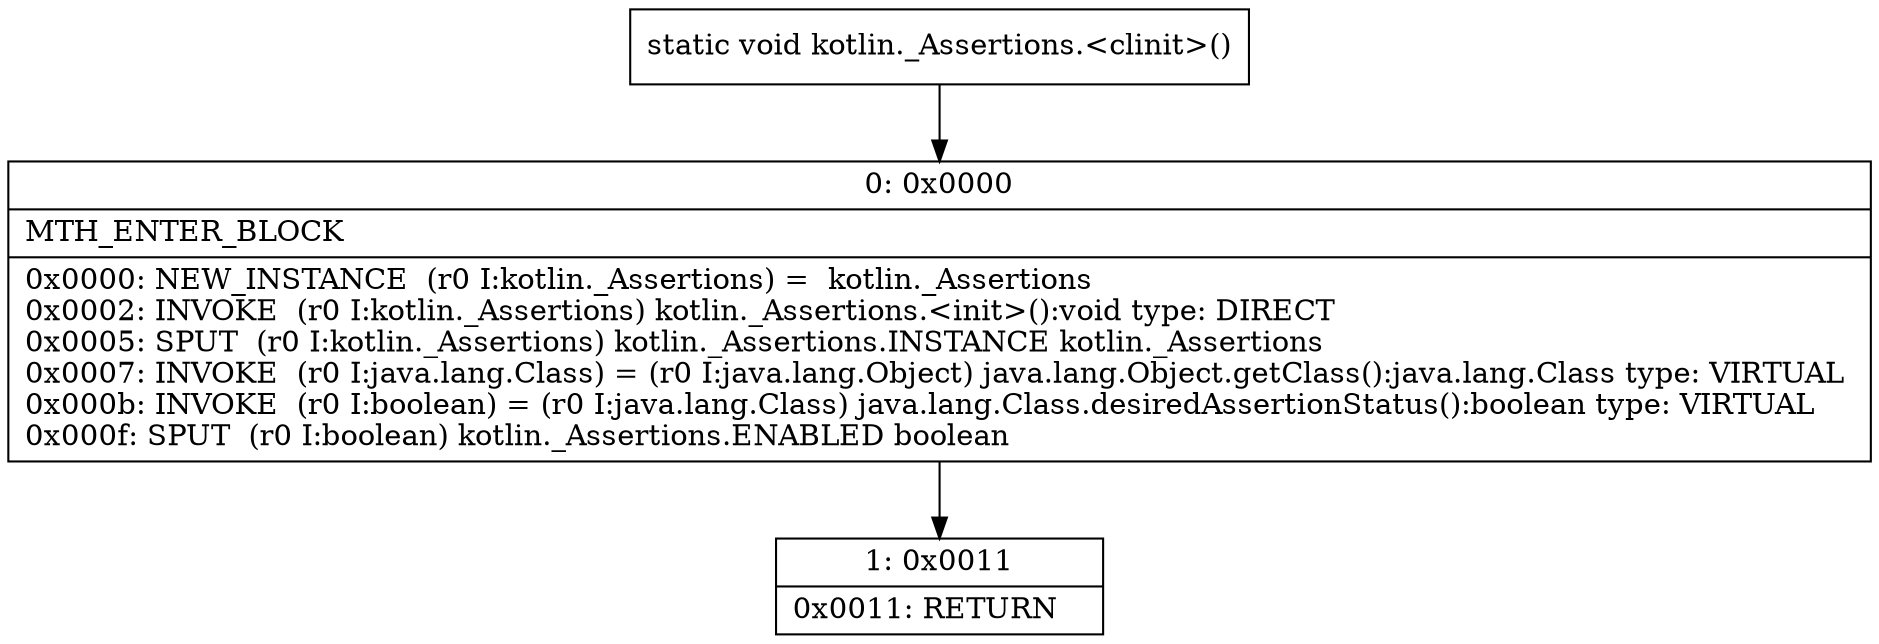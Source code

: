 digraph "CFG forkotlin._Assertions.\<clinit\>()V" {
Node_0 [shape=record,label="{0\:\ 0x0000|MTH_ENTER_BLOCK\l|0x0000: NEW_INSTANCE  (r0 I:kotlin._Assertions) =  kotlin._Assertions \l0x0002: INVOKE  (r0 I:kotlin._Assertions) kotlin._Assertions.\<init\>():void type: DIRECT \l0x0005: SPUT  (r0 I:kotlin._Assertions) kotlin._Assertions.INSTANCE kotlin._Assertions \l0x0007: INVOKE  (r0 I:java.lang.Class) = (r0 I:java.lang.Object) java.lang.Object.getClass():java.lang.Class type: VIRTUAL \l0x000b: INVOKE  (r0 I:boolean) = (r0 I:java.lang.Class) java.lang.Class.desiredAssertionStatus():boolean type: VIRTUAL \l0x000f: SPUT  (r0 I:boolean) kotlin._Assertions.ENABLED boolean \l}"];
Node_1 [shape=record,label="{1\:\ 0x0011|0x0011: RETURN   \l}"];
MethodNode[shape=record,label="{static void kotlin._Assertions.\<clinit\>() }"];
MethodNode -> Node_0;
Node_0 -> Node_1;
}

